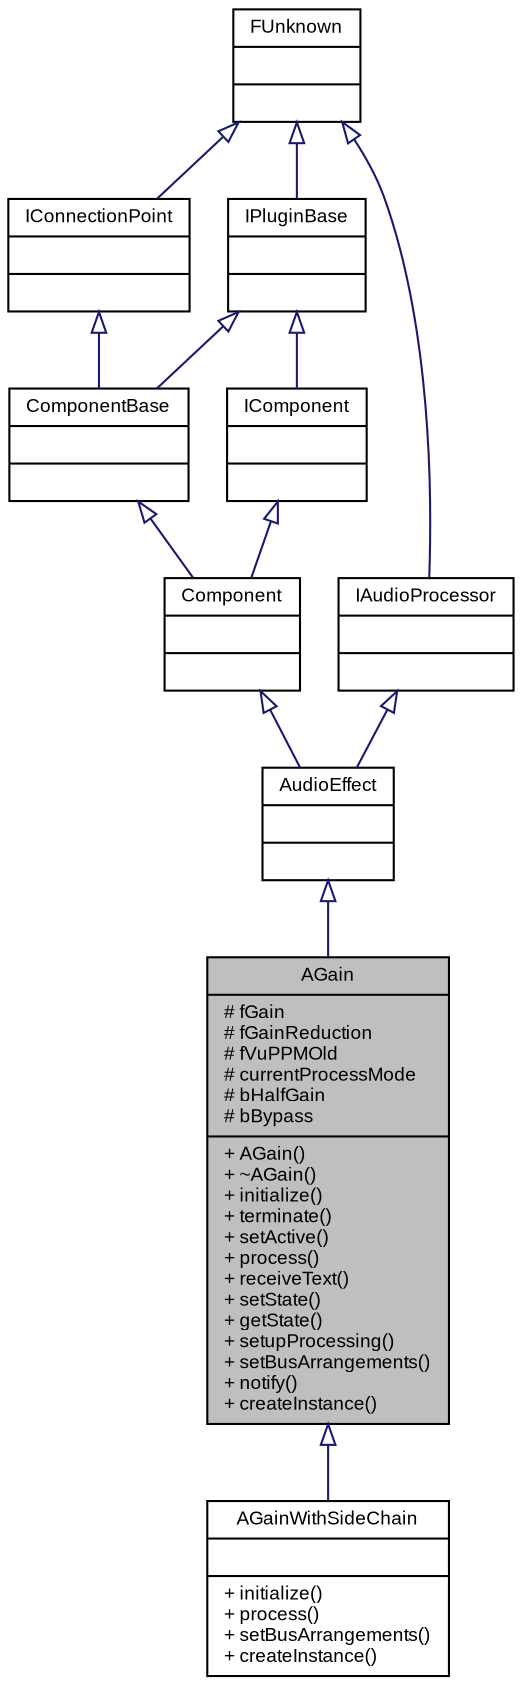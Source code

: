 digraph G
{
  bgcolor="transparent";
  edge [fontname="Arial",fontsize="9",labelfontname="Arial",labelfontsize="9"];
  node [fontname="Arial",fontsize="9",shape=record];
  Node1 [label="{AGain\n|# fGain\l# fGainReduction\l# fVuPPMOld\l# currentProcessMode\l# bHalfGain\l# bBypass\l|+ AGain()\l+ ~AGain()\l+ initialize()\l+ terminate()\l+ setActive()\l+ process()\l+ receiveText()\l+ setState()\l+ getState()\l+ setupProcessing()\l+ setBusArrangements()\l+ notify()\l+ createInstance()\l}",height=0.2,width=0.4,color="black", fillcolor="grey75", style="filled" fontcolor="black"];
  Node2 -> Node1 [dir=back,color="midnightblue",fontsize="9",style="solid",arrowtail="empty",fontname="Arial"];
  Node2 [label="{AudioEffect\n||}",height=0.2,width=0.4,color="black",URL="vstsdk.tag$classSteinberg_1_1Vst_1_1AudioEffect.html"];
  Node3 -> Node2 [dir=back,color="midnightblue",fontsize="9",style="solid",arrowtail="empty",fontname="Arial"];
  Node3 [label="{Component\n||}",height=0.2,width=0.4,color="black",URL="vstsdk.tag$classSteinberg_1_1Vst_1_1Component.html"];
  Node4 -> Node3 [dir=back,color="midnightblue",fontsize="9",style="solid",arrowtail="empty",fontname="Arial"];
  Node4 [label="{ComponentBase\n||}",height=0.2,width=0.4,color="black",URL="vstsdk.tag$classSteinberg_1_1Vst_1_1ComponentBase.html"];
  Node5 -> Node4 [dir=back,color="midnightblue",fontsize="9",style="solid",arrowtail="empty",fontname="Arial"];
  Node5 [label="{IPluginBase\n||}",height=0.2,width=0.4,color="black",URL="base.tag$classSteinberg_1_1IPluginBase.html"];
  Node6 -> Node5 [dir=back,color="midnightblue",fontsize="9",style="solid",arrowtail="empty",fontname="Arial"];
  Node6 [label="{FUnknown\n||}",height=0.2,width=0.4,color="black",URL="base.tag$classSteinberg_1_1FUnknown.html"];
  Node7 -> Node4 [dir=back,color="midnightblue",fontsize="9",style="solid",arrowtail="empty",fontname="Arial"];
  Node7 [label="{IConnectionPoint\n||}",height=0.2,width=0.4,color="black",URL="vstinterfaces.tag$classSteinberg_1_1Vst_1_1IConnectionPoint.html"];
  Node6 -> Node7 [dir=back,color="midnightblue",fontsize="9",style="solid",arrowtail="empty",fontname="Arial"];
  Node8 -> Node3 [dir=back,color="midnightblue",fontsize="9",style="solid",arrowtail="empty",fontname="Arial"];
  Node8 [label="{IComponent\n||}",height=0.2,width=0.4,color="black",URL="vstinterfaces.tag$classSteinberg_1_1Vst_1_1IComponent.html"];
  Node5 -> Node8 [dir=back,color="midnightblue",fontsize="9",style="solid",arrowtail="empty",fontname="Arial"];
  Node9 -> Node2 [dir=back,color="midnightblue",fontsize="9",style="solid",arrowtail="empty",fontname="Arial"];
  Node9 [label="{IAudioProcessor\n||}",height=0.2,width=0.4,color="black",URL="vstinterfaces.tag$classSteinberg_1_1Vst_1_1IAudioProcessor.html"];
  Node6 -> Node9 [dir=back,color="midnightblue",fontsize="9",style="solid",arrowtail="empty",fontname="Arial"];
  Node1 -> Node10 [dir=back,color="midnightblue",fontsize="9",style="solid",arrowtail="empty",fontname="Arial"];
  Node10 [label="{AGainWithSideChain\n||+ initialize()\l+ process()\l+ setBusArrangements()\l+ createInstance()\l}",height=0.2,width=0.4,color="black",URL="$classSteinberg_1_1Vst_1_1AGainWithSideChain.html"];
}

